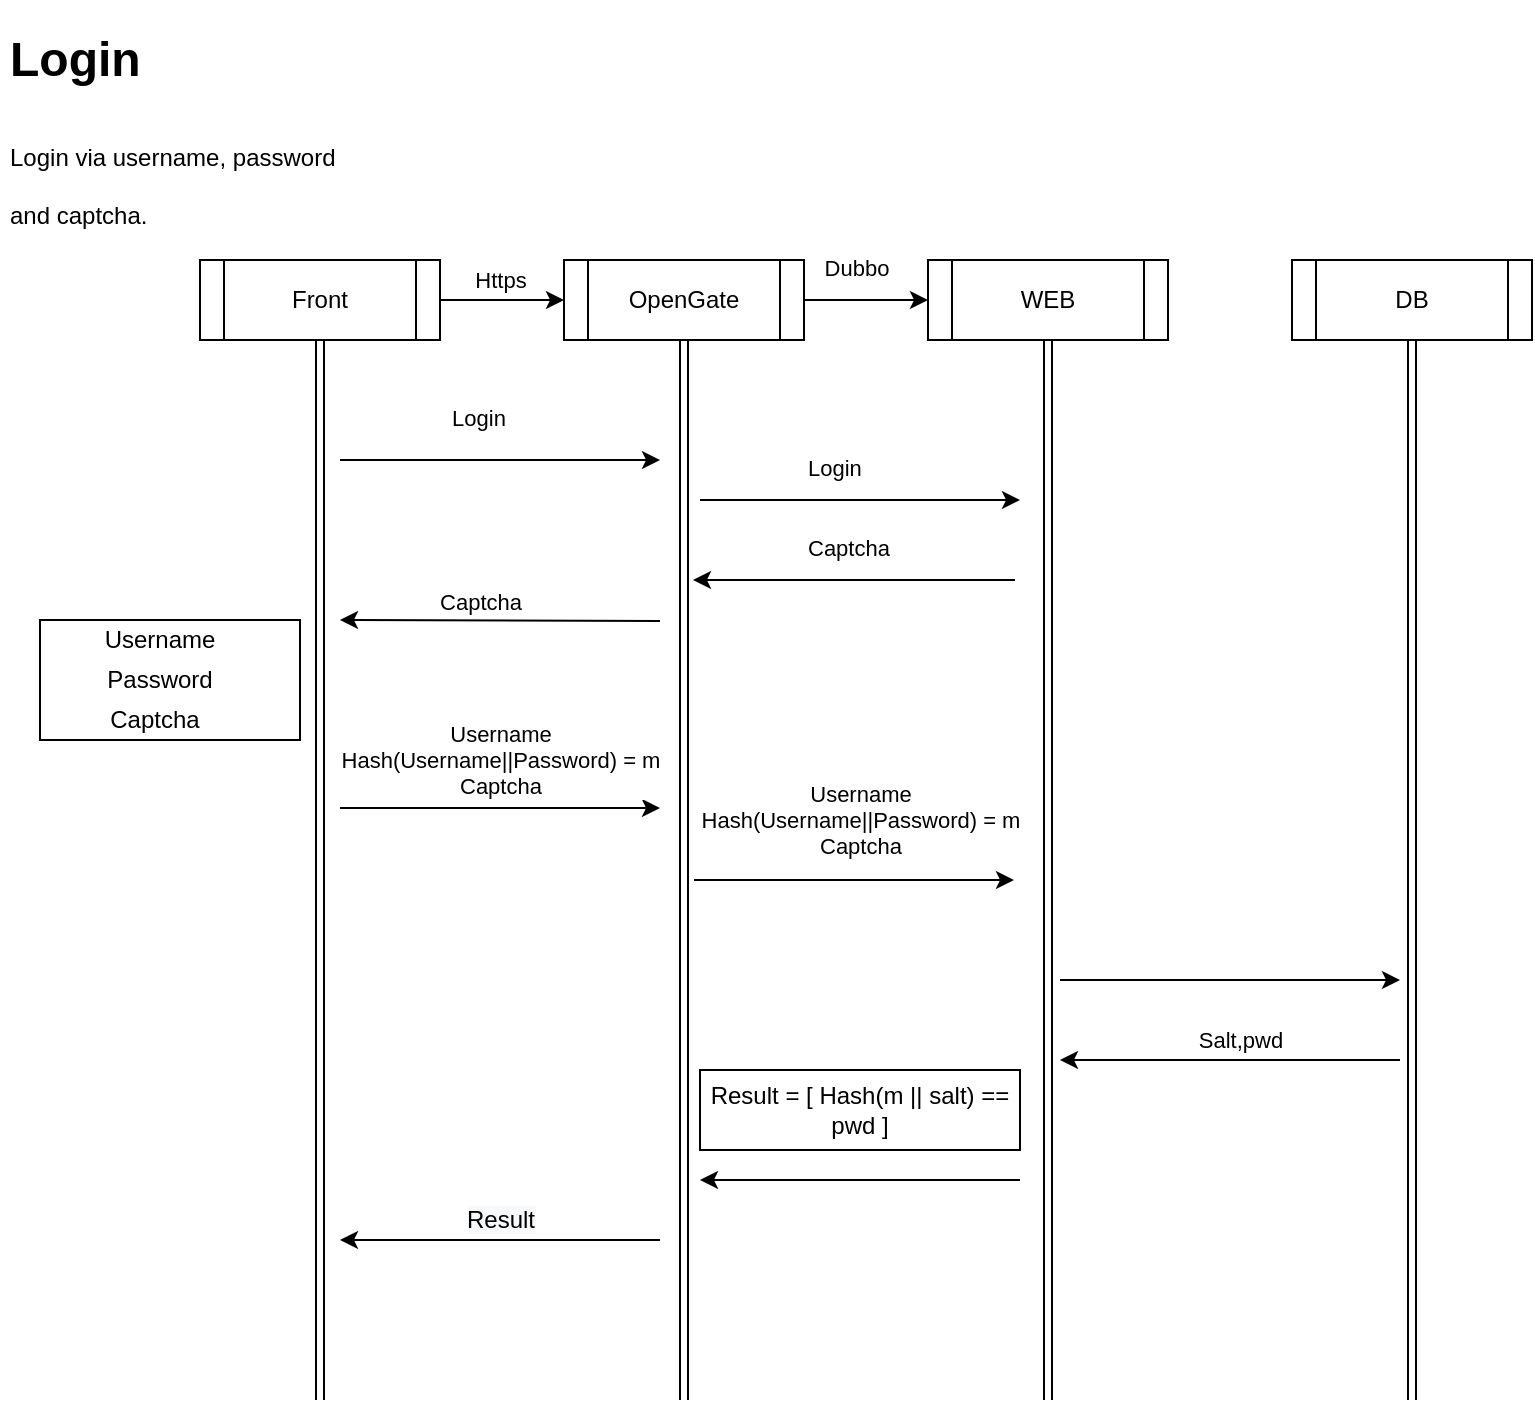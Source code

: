 <mxfile version="14.1.8" type="github">
  <diagram id="C5RBs43oDa-KdzZeNtuy" name="Page-1">
    <mxGraphModel dx="1422" dy="804" grid="1" gridSize="10" guides="1" tooltips="1" connect="1" arrows="1" fold="1" page="1" pageScale="1" pageWidth="827" pageHeight="1169" math="0" shadow="0">
      <root>
        <mxCell id="WIyWlLk6GJQsqaUBKTNV-0" />
        <mxCell id="WIyWlLk6GJQsqaUBKTNV-1" parent="WIyWlLk6GJQsqaUBKTNV-0" />
        <mxCell id="_eyQY1Q9BSyhIE6k3WkP-7" style="edgeStyle=orthogonalEdgeStyle;rounded=0;orthogonalLoop=1;jettySize=auto;html=1;exitX=0.5;exitY=1;exitDx=0;exitDy=0;shape=link;" edge="1" parent="WIyWlLk6GJQsqaUBKTNV-1" source="_eyQY1Q9BSyhIE6k3WkP-0">
          <mxGeometry relative="1" as="geometry">
            <mxPoint x="160" y="710" as="targetPoint" />
          </mxGeometry>
        </mxCell>
        <mxCell id="_eyQY1Q9BSyhIE6k3WkP-26" style="edgeStyle=orthogonalEdgeStyle;rounded=0;orthogonalLoop=1;jettySize=auto;html=1;exitX=1;exitY=0.5;exitDx=0;exitDy=0;entryX=1;entryY=0.5;entryDx=0;entryDy=0;" edge="1" parent="WIyWlLk6GJQsqaUBKTNV-1" source="_eyQY1Q9BSyhIE6k3WkP-0" target="_eyQY1Q9BSyhIE6k3WkP-0">
          <mxGeometry relative="1" as="geometry" />
        </mxCell>
        <mxCell id="_eyQY1Q9BSyhIE6k3WkP-27" style="edgeStyle=orthogonalEdgeStyle;rounded=0;orthogonalLoop=1;jettySize=auto;html=1;exitX=1;exitY=0.5;exitDx=0;exitDy=0;entryX=1;entryY=0.5;entryDx=0;entryDy=0;entryPerimeter=0;" edge="1" parent="WIyWlLk6GJQsqaUBKTNV-1" source="_eyQY1Q9BSyhIE6k3WkP-0" target="_eyQY1Q9BSyhIE6k3WkP-0">
          <mxGeometry relative="1" as="geometry" />
        </mxCell>
        <mxCell id="_eyQY1Q9BSyhIE6k3WkP-29" style="edgeStyle=orthogonalEdgeStyle;rounded=0;orthogonalLoop=1;jettySize=auto;html=1;exitX=1;exitY=0.5;exitDx=0;exitDy=0;entryX=0;entryY=0.5;entryDx=0;entryDy=0;" edge="1" parent="WIyWlLk6GJQsqaUBKTNV-1" source="_eyQY1Q9BSyhIE6k3WkP-0" target="_eyQY1Q9BSyhIE6k3WkP-1">
          <mxGeometry relative="1" as="geometry" />
        </mxCell>
        <mxCell id="_eyQY1Q9BSyhIE6k3WkP-0" value="Front" style="shape=process;whiteSpace=wrap;html=1;backgroundOutline=1;" vertex="1" parent="WIyWlLk6GJQsqaUBKTNV-1">
          <mxGeometry x="100" y="140" width="120" height="40" as="geometry" />
        </mxCell>
        <mxCell id="_eyQY1Q9BSyhIE6k3WkP-8" style="edgeStyle=orthogonalEdgeStyle;shape=link;rounded=0;orthogonalLoop=1;jettySize=auto;html=1;exitX=0.5;exitY=1;exitDx=0;exitDy=0;" edge="1" parent="WIyWlLk6GJQsqaUBKTNV-1" source="_eyQY1Q9BSyhIE6k3WkP-1">
          <mxGeometry relative="1" as="geometry">
            <mxPoint x="342" y="710" as="targetPoint" />
          </mxGeometry>
        </mxCell>
        <mxCell id="_eyQY1Q9BSyhIE6k3WkP-30" style="edgeStyle=orthogonalEdgeStyle;rounded=0;orthogonalLoop=1;jettySize=auto;html=1;exitX=1;exitY=0.5;exitDx=0;exitDy=0;entryX=0;entryY=0.5;entryDx=0;entryDy=0;" edge="1" parent="WIyWlLk6GJQsqaUBKTNV-1" source="_eyQY1Q9BSyhIE6k3WkP-1" target="_eyQY1Q9BSyhIE6k3WkP-3">
          <mxGeometry relative="1" as="geometry" />
        </mxCell>
        <mxCell id="_eyQY1Q9BSyhIE6k3WkP-1" value="OpenGate" style="shape=process;whiteSpace=wrap;html=1;backgroundOutline=1;" vertex="1" parent="WIyWlLk6GJQsqaUBKTNV-1">
          <mxGeometry x="282" y="140" width="120" height="40" as="geometry" />
        </mxCell>
        <mxCell id="_eyQY1Q9BSyhIE6k3WkP-2" value="&lt;h1&gt;&lt;span&gt;Login&lt;/span&gt;&lt;/h1&gt;&lt;h1&gt;&lt;span style=&quot;font-size: 12px ; font-weight: 400&quot;&gt;Login via username, password and captcha.&amp;nbsp;&lt;/span&gt;&lt;/h1&gt;" style="text;html=1;strokeColor=none;fillColor=none;spacing=5;spacingTop=-20;whiteSpace=wrap;overflow=hidden;rounded=0;" vertex="1" parent="WIyWlLk6GJQsqaUBKTNV-1">
          <mxGeometry y="20" width="190" height="120" as="geometry" />
        </mxCell>
        <mxCell id="_eyQY1Q9BSyhIE6k3WkP-9" style="edgeStyle=orthogonalEdgeStyle;shape=link;rounded=0;orthogonalLoop=1;jettySize=auto;html=1;exitX=0.5;exitY=1;exitDx=0;exitDy=0;" edge="1" parent="WIyWlLk6GJQsqaUBKTNV-1" source="_eyQY1Q9BSyhIE6k3WkP-3">
          <mxGeometry relative="1" as="geometry">
            <mxPoint x="524" y="710" as="targetPoint" />
          </mxGeometry>
        </mxCell>
        <mxCell id="_eyQY1Q9BSyhIE6k3WkP-3" value="WEB" style="shape=process;whiteSpace=wrap;html=1;backgroundOutline=1;" vertex="1" parent="WIyWlLk6GJQsqaUBKTNV-1">
          <mxGeometry x="464" y="140" width="120" height="40" as="geometry" />
        </mxCell>
        <mxCell id="_eyQY1Q9BSyhIE6k3WkP-10" style="edgeStyle=orthogonalEdgeStyle;shape=link;rounded=0;orthogonalLoop=1;jettySize=auto;html=1;exitX=0.5;exitY=1;exitDx=0;exitDy=0;" edge="1" parent="WIyWlLk6GJQsqaUBKTNV-1" source="_eyQY1Q9BSyhIE6k3WkP-4">
          <mxGeometry relative="1" as="geometry">
            <mxPoint x="706" y="710" as="targetPoint" />
          </mxGeometry>
        </mxCell>
        <mxCell id="_eyQY1Q9BSyhIE6k3WkP-4" value="DB" style="shape=process;whiteSpace=wrap;html=1;backgroundOutline=1;" vertex="1" parent="WIyWlLk6GJQsqaUBKTNV-1">
          <mxGeometry x="646" y="140" width="120" height="40" as="geometry" />
        </mxCell>
        <mxCell id="_eyQY1Q9BSyhIE6k3WkP-6" value="" style="rounded=0;whiteSpace=wrap;html=1;" vertex="1" parent="WIyWlLk6GJQsqaUBKTNV-1">
          <mxGeometry x="20" y="320" width="130" height="60" as="geometry" />
        </mxCell>
        <mxCell id="_eyQY1Q9BSyhIE6k3WkP-17" value="Username&lt;br&gt;" style="text;html=1;strokeColor=none;fillColor=none;align=center;verticalAlign=middle;whiteSpace=wrap;rounded=0;" vertex="1" parent="WIyWlLk6GJQsqaUBKTNV-1">
          <mxGeometry x="55" y="320" width="50" height="20" as="geometry" />
        </mxCell>
        <mxCell id="_eyQY1Q9BSyhIE6k3WkP-18" value="Password" style="text;html=1;strokeColor=none;fillColor=none;align=center;verticalAlign=middle;whiteSpace=wrap;rounded=0;" vertex="1" parent="WIyWlLk6GJQsqaUBKTNV-1">
          <mxGeometry x="55" y="340" width="50" height="20" as="geometry" />
        </mxCell>
        <mxCell id="_eyQY1Q9BSyhIE6k3WkP-19" value="Captcha" style="text;html=1;strokeColor=none;fillColor=none;align=center;verticalAlign=middle;whiteSpace=wrap;rounded=0;" vertex="1" parent="WIyWlLk6GJQsqaUBKTNV-1">
          <mxGeometry x="50" y="360" width="55" height="20" as="geometry" />
        </mxCell>
        <mxCell id="_eyQY1Q9BSyhIE6k3WkP-22" value="" style="endArrow=classic;html=1;" edge="1" parent="WIyWlLk6GJQsqaUBKTNV-1">
          <mxGeometry width="50" height="50" relative="1" as="geometry">
            <mxPoint x="170" y="240" as="sourcePoint" />
            <mxPoint x="330" y="240" as="targetPoint" />
          </mxGeometry>
        </mxCell>
        <mxCell id="_eyQY1Q9BSyhIE6k3WkP-24" value="Https" style="edgeLabel;html=1;align=center;verticalAlign=middle;resizable=0;points=[];" vertex="1" connectable="0" parent="_eyQY1Q9BSyhIE6k3WkP-22">
          <mxGeometry x="-0.312" y="9" relative="1" as="geometry">
            <mxPoint x="25" y="-81" as="offset" />
          </mxGeometry>
        </mxCell>
        <mxCell id="_eyQY1Q9BSyhIE6k3WkP-23" value="" style="endArrow=classic;html=1;" edge="1" parent="WIyWlLk6GJQsqaUBKTNV-1">
          <mxGeometry width="50" height="50" relative="1" as="geometry">
            <mxPoint x="330" y="320.5" as="sourcePoint" />
            <mxPoint x="170" y="320" as="targetPoint" />
          </mxGeometry>
        </mxCell>
        <mxCell id="_eyQY1Q9BSyhIE6k3WkP-25" value="Captcha" style="edgeLabel;html=1;align=center;verticalAlign=middle;resizable=0;points=[];" vertex="1" connectable="0" parent="_eyQY1Q9BSyhIE6k3WkP-23">
          <mxGeometry x="0.35" y="-2" relative="1" as="geometry">
            <mxPoint x="17.99" y="-7.66" as="offset" />
          </mxGeometry>
        </mxCell>
        <mxCell id="_eyQY1Q9BSyhIE6k3WkP-32" value="Dubbo" style="edgeLabel;html=1;align=center;verticalAlign=middle;resizable=0;points=[];" vertex="1" connectable="0" parent="WIyWlLk6GJQsqaUBKTNV-1">
          <mxGeometry x="270" y="160" as="geometry">
            <mxPoint x="158" y="-16" as="offset" />
          </mxGeometry>
        </mxCell>
        <mxCell id="_eyQY1Q9BSyhIE6k3WkP-33" value="" style="endArrow=classic;html=1;" edge="1" parent="WIyWlLk6GJQsqaUBKTNV-1">
          <mxGeometry width="50" height="50" relative="1" as="geometry">
            <mxPoint x="350" y="260" as="sourcePoint" />
            <mxPoint x="510" y="260" as="targetPoint" />
          </mxGeometry>
        </mxCell>
        <mxCell id="_eyQY1Q9BSyhIE6k3WkP-34" value="" style="endArrow=classic;html=1;" edge="1" parent="WIyWlLk6GJQsqaUBKTNV-1">
          <mxGeometry width="50" height="50" relative="1" as="geometry">
            <mxPoint x="507.5" y="300" as="sourcePoint" />
            <mxPoint x="346.5" y="300" as="targetPoint" />
          </mxGeometry>
        </mxCell>
        <mxCell id="_eyQY1Q9BSyhIE6k3WkP-36" value="Login" style="edgeLabel;html=1;align=center;verticalAlign=middle;resizable=0;points=[];" vertex="1" connectable="0" parent="WIyWlLk6GJQsqaUBKTNV-1">
          <mxGeometry x="249.997" y="190.003" as="geometry">
            <mxPoint x="-11" y="29" as="offset" />
          </mxGeometry>
        </mxCell>
        <mxCell id="_eyQY1Q9BSyhIE6k3WkP-37" value="&lt;div style=&quot;text-align: center&quot;&gt;&lt;font face=&quot;helvetica&quot;&gt;&lt;span style=&quot;font-size: 11px ; background-color: rgb(255 , 255 , 255)&quot;&gt;Login&lt;/span&gt;&lt;/font&gt;&lt;/div&gt;" style="text;whiteSpace=wrap;html=1;" vertex="1" parent="WIyWlLk6GJQsqaUBKTNV-1">
          <mxGeometry x="402" y="230" width="50" height="30" as="geometry" />
        </mxCell>
        <mxCell id="_eyQY1Q9BSyhIE6k3WkP-38" value="&lt;div style=&quot;text-align: center&quot;&gt;&lt;font face=&quot;helvetica&quot;&gt;&lt;span style=&quot;font-size: 11px ; background-color: rgb(255 , 255 , 255)&quot;&gt;Captcha&lt;/span&gt;&lt;/font&gt;&lt;/div&gt;" style="text;whiteSpace=wrap;html=1;" vertex="1" parent="WIyWlLk6GJQsqaUBKTNV-1">
          <mxGeometry x="402" y="270" width="50" height="20" as="geometry" />
        </mxCell>
        <mxCell id="_eyQY1Q9BSyhIE6k3WkP-46" value="" style="endArrow=classic;html=1;" edge="1" parent="WIyWlLk6GJQsqaUBKTNV-1">
          <mxGeometry width="50" height="50" relative="1" as="geometry">
            <mxPoint x="170" y="414" as="sourcePoint" />
            <mxPoint x="330" y="414" as="targetPoint" />
          </mxGeometry>
        </mxCell>
        <mxCell id="_eyQY1Q9BSyhIE6k3WkP-47" value="Username&lt;br&gt;Hash(Username||Password) = m&lt;br&gt;Captcha" style="edgeLabel;html=1;align=center;verticalAlign=middle;resizable=0;points=[];" vertex="1" connectable="0" parent="_eyQY1Q9BSyhIE6k3WkP-46">
          <mxGeometry x="-0.312" y="9" relative="1" as="geometry">
            <mxPoint x="25" y="-15" as="offset" />
          </mxGeometry>
        </mxCell>
        <mxCell id="_eyQY1Q9BSyhIE6k3WkP-48" value="" style="endArrow=classic;html=1;" edge="1" parent="WIyWlLk6GJQsqaUBKTNV-1">
          <mxGeometry width="50" height="50" relative="1" as="geometry">
            <mxPoint x="347" y="450" as="sourcePoint" />
            <mxPoint x="507" y="450" as="targetPoint" />
          </mxGeometry>
        </mxCell>
        <mxCell id="_eyQY1Q9BSyhIE6k3WkP-50" value="" style="endArrow=classic;html=1;" edge="1" parent="WIyWlLk6GJQsqaUBKTNV-1">
          <mxGeometry width="50" height="50" relative="1" as="geometry">
            <mxPoint x="700" y="540" as="sourcePoint" />
            <mxPoint x="530" y="540" as="targetPoint" />
          </mxGeometry>
        </mxCell>
        <mxCell id="_eyQY1Q9BSyhIE6k3WkP-53" value="Salt,pwd" style="edgeLabel;html=1;align=center;verticalAlign=middle;resizable=0;points=[];" vertex="1" connectable="0" parent="_eyQY1Q9BSyhIE6k3WkP-50">
          <mxGeometry x="-0.2" y="-4" relative="1" as="geometry">
            <mxPoint x="-12" y="-6" as="offset" />
          </mxGeometry>
        </mxCell>
        <mxCell id="_eyQY1Q9BSyhIE6k3WkP-51" value="" style="endArrow=classic;html=1;" edge="1" parent="WIyWlLk6GJQsqaUBKTNV-1">
          <mxGeometry width="50" height="50" relative="1" as="geometry">
            <mxPoint x="530" y="500" as="sourcePoint" />
            <mxPoint x="700" y="500" as="targetPoint" />
          </mxGeometry>
        </mxCell>
        <mxCell id="_eyQY1Q9BSyhIE6k3WkP-55" value="Result = [ Hash(m || salt) == pwd ]" style="rounded=0;whiteSpace=wrap;html=1;" vertex="1" parent="WIyWlLk6GJQsqaUBKTNV-1">
          <mxGeometry x="350" y="545" width="160" height="40" as="geometry" />
        </mxCell>
        <mxCell id="_eyQY1Q9BSyhIE6k3WkP-56" value="" style="endArrow=classic;html=1;" edge="1" parent="WIyWlLk6GJQsqaUBKTNV-1">
          <mxGeometry width="50" height="50" relative="1" as="geometry">
            <mxPoint x="510" y="600" as="sourcePoint" />
            <mxPoint x="350" y="600" as="targetPoint" />
          </mxGeometry>
        </mxCell>
        <mxCell id="_eyQY1Q9BSyhIE6k3WkP-58" value="" style="endArrow=classic;html=1;" edge="1" parent="WIyWlLk6GJQsqaUBKTNV-1">
          <mxGeometry width="50" height="50" relative="1" as="geometry">
            <mxPoint x="330" y="630" as="sourcePoint" />
            <mxPoint x="170" y="630" as="targetPoint" />
          </mxGeometry>
        </mxCell>
        <mxCell id="_eyQY1Q9BSyhIE6k3WkP-59" value="&lt;span style=&quot;font-size: 12px ; background-color: rgb(248 , 249 , 250)&quot;&gt;Result&lt;/span&gt;" style="edgeLabel;html=1;align=center;verticalAlign=middle;resizable=0;points=[];" vertex="1" connectable="0" parent="_eyQY1Q9BSyhIE6k3WkP-58">
          <mxGeometry x="0.15" y="2" relative="1" as="geometry">
            <mxPoint x="12" y="-12" as="offset" />
          </mxGeometry>
        </mxCell>
        <mxCell id="_eyQY1Q9BSyhIE6k3WkP-75" value="Username&lt;br&gt;Hash(Username||Password) = m&lt;br&gt;Captcha" style="edgeLabel;html=1;align=center;verticalAlign=middle;resizable=0;points=[];" vertex="1" connectable="0" parent="WIyWlLk6GJQsqaUBKTNV-1">
          <mxGeometry x="430" y="420" as="geometry" />
        </mxCell>
      </root>
    </mxGraphModel>
  </diagram>
</mxfile>
